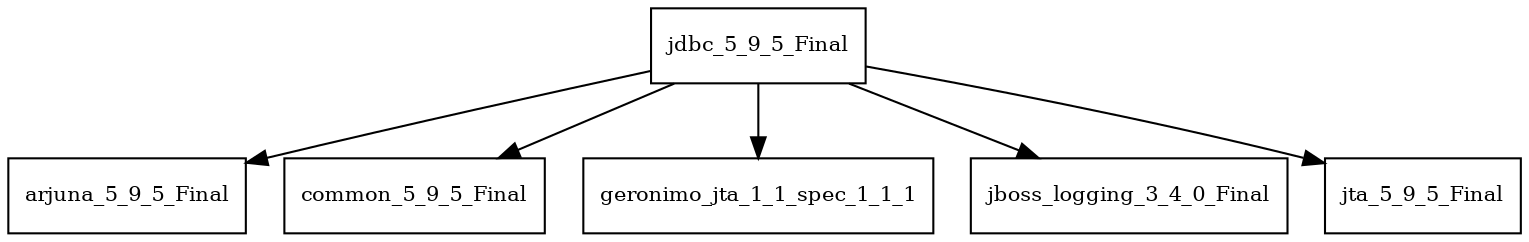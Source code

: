 digraph jdbc_5_9_5_Final_dependencies {
  node [shape = box, fontsize=10.0];
  jdbc_5_9_5_Final -> arjuna_5_9_5_Final;
  jdbc_5_9_5_Final -> common_5_9_5_Final;
  jdbc_5_9_5_Final -> geronimo_jta_1_1_spec_1_1_1;
  jdbc_5_9_5_Final -> jboss_logging_3_4_0_Final;
  jdbc_5_9_5_Final -> jta_5_9_5_Final;
}
